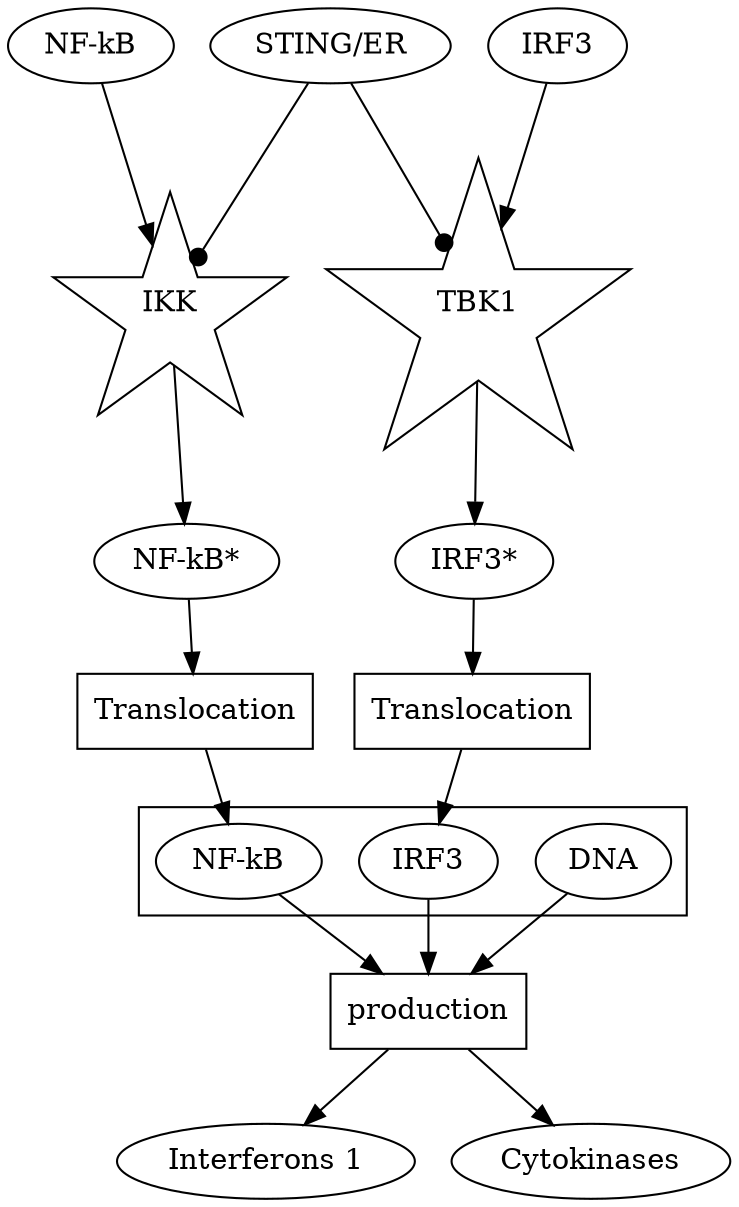 digraph everything {

    subgraph cluster_nucleous {

    };

    subgraph cluster_cytosol {

        dna_cytosole [ label = "DNA" ];
        nf_kb_active_nuc [ label = "NF-kB" ]
        irf3_active_nuc [ label = "IRF3" ]
    };

    type_1_interferons [ label = "Interferons 1" ];
    cytokinases [ label = "Cytokinases" ];

    sting [ label = "STING/ER" ];

    production [ shape = rect, label="production" ];
    dna_cytosole -> production -> { type_1_interferons, cytokinases };

    ikk [ label = "IKK",shape = star ];
    tbk1 [ label = "TBK1",  shape = star ];

    nf_kb [label = "NF-kB"];
    nf_kb_active [ label = "NF-kB*" ]
    nf_kb -> ikk -> nf_kb_active;

    irf3 [ label = "IRF3" ];
    irf3_active [ label = "IRF3*" ]
    irf3 -> tbk1 -> irf3_active;

    sting -> { ikk, tbk1 } [ arrowhead = "dot" ];


    translocation_nfkb [ label = "Translocation", shape = rect ];
    translocation_irf3 [ label = "Translocation", shape = rect ];

    nf_kb_active -> translocation_nfkb -> nf_kb_active_nuc;
    irf3_active -> translocation_irf3 -> irf3_active_nuc;

    nf_kb_active_nuc -> production;
    irf3_active_nuc -> production;

}
